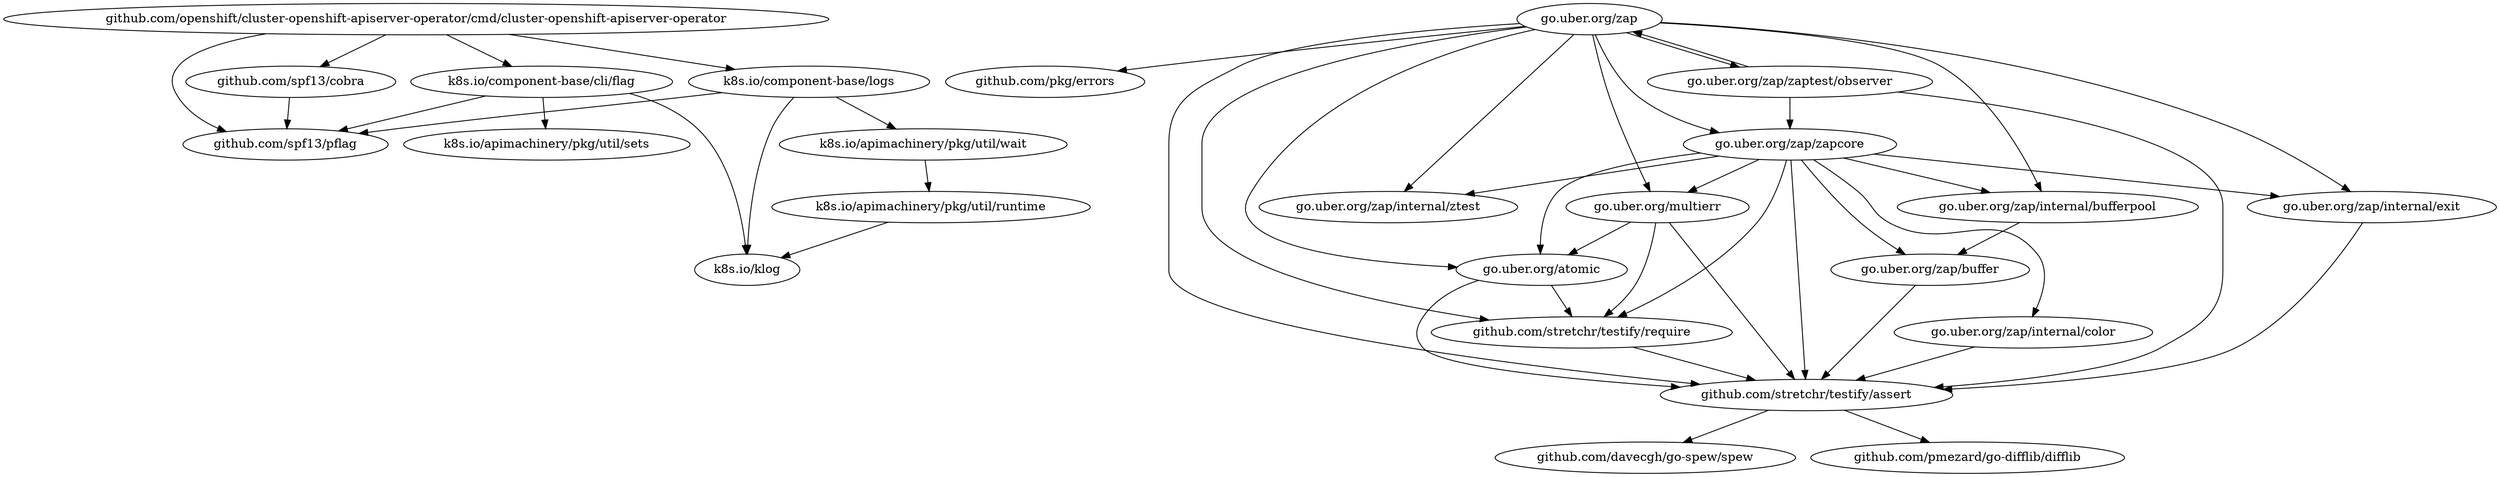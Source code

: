 digraph "silly.dot" {
 // Node definitions.
 0 [
  label="github.com/openshift/cluster-openshift-apiserver-operator/cmd/cluster-openshift-apiserver-operator"
  color=black
 ];
 152 [
  label="github.com/davecgh/go-spew/spew"
  color=black
 ];
 858 [
  label="github.com/pkg/errors"
  color=black
 ];
 860 [
  label="github.com/pmezard/go-difflib/difflib"
  color=black
 ];
 892 [
  label="github.com/spf13/cobra"
  color=black
 ];
 897 [
  label="github.com/spf13/pflag"
  color=black
 ];
 899 [
  label="github.com/stretchr/testify/assert"
  color=black
 ];
 902 [
  label="github.com/stretchr/testify/require"
  color=black
 ];
 904 [
  label="go.uber.org/atomic"
  color=black
 ];
 905 [
  label="go.uber.org/multierr"
  color=black
 ];
 906 [
  label="go.uber.org/zap"
  color=black
 ];
 908 [
  label="go.uber.org/zap/buffer"
  color=black
 ];
 909 [
  label="go.uber.org/zap/internal/bufferpool"
  color=black
 ];
 910 [
  label="go.uber.org/zap/internal/color"
  color=black
 ];
 911 [
  label="go.uber.org/zap/internal/exit"
  color=black
 ];
 913 [
  label="go.uber.org/zap/internal/ztest"
  color=black
 ];
 914 [
  label="go.uber.org/zap/zapcore"
  color=black
 ];
 917 [
  label="go.uber.org/zap/zaptest/observer"
  color=black
 ];
 1769 [
  label="k8s.io/apimachinery/pkg/util/runtime"
  color=black
 ];
 1770 [
  label="k8s.io/apimachinery/pkg/util/sets"
  color=black
 ];
 1778 [
  label="k8s.io/apimachinery/pkg/util/wait"
  color=black
 ];
 2211 [
  label="k8s.io/component-base/cli/flag"
  color=black
 ];
 2218 [
  label="k8s.io/component-base/logs"
  color=black
 ];
 2251 [
  label="k8s.io/klog"
  color=black
 ];

 // Edge definitions.
 0 -> 892;
 0 -> 897;
 0 -> 2211;
 0 -> 2218;
 892 -> 897;
 899 -> 152;
 899 -> 860;
 902 -> 899;
 904 -> 899;
 904 -> 902;
 905 -> 899;
 905 -> 902;
 905 -> 904;
 906 -> 858;
 906 -> 899;
 906 -> 902;
 906 -> 904;
 906 -> 905;
 906 -> 909;
 906 -> 911;
 906 -> 913;
 906 -> 914;
 906 -> 917;
 908 -> 899;
 909 -> 908;
 910 -> 899;
 911 -> 899;
 914 -> 899;
 914 -> 902;
 914 -> 904;
 914 -> 905;
 914 -> 908;
 914 -> 909;
 914 -> 910;
 914 -> 911;
 914 -> 913;
 917 -> 899;
 917 -> 906;
 917 -> 914;
 1769 -> 2251;
 1778 -> 1769;
 2211 -> 897;
 2211 -> 1770;
 2211 -> 2251;
 2218 -> 897;
 2218 -> 1778;
 2218 -> 2251;
}
